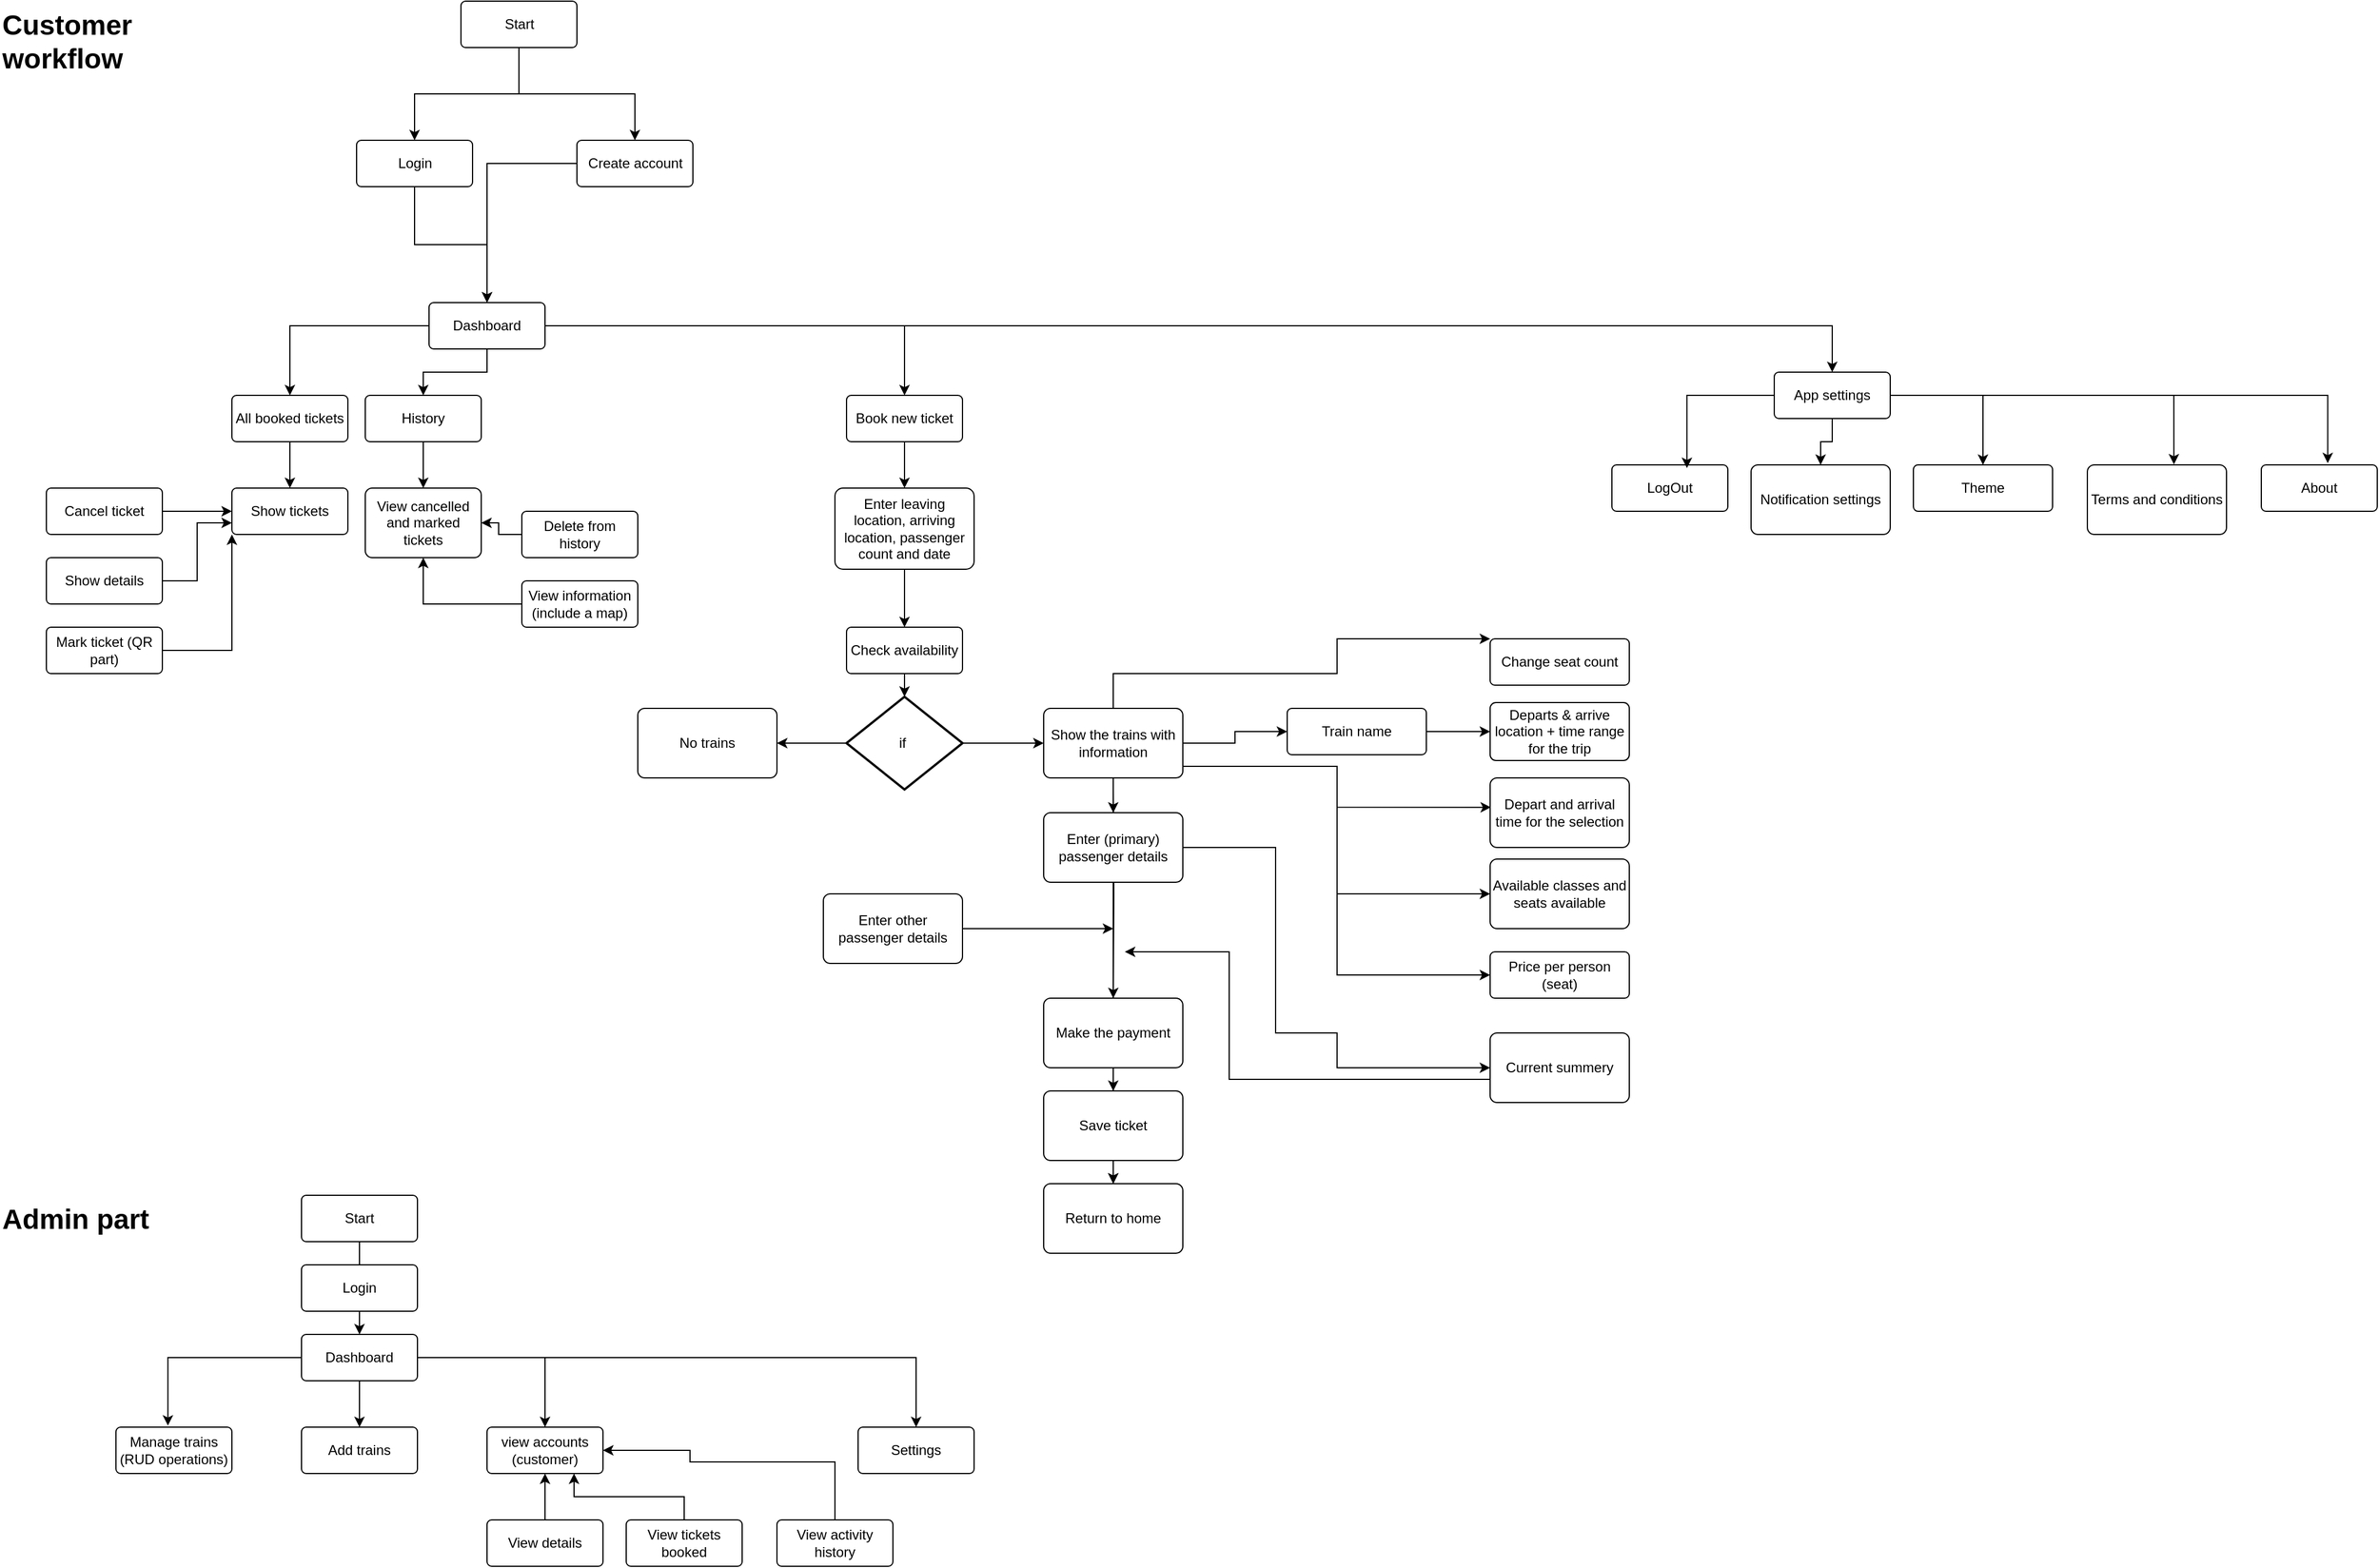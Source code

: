 <mxfile version="28.0.4">
  <diagram name="Page-1" id="0hbDbgDBCHYvoHmBTGHq">
    <mxGraphModel dx="3488" dy="2148" grid="1" gridSize="10" guides="1" tooltips="1" connect="1" arrows="1" fold="1" page="1" pageScale="1" pageWidth="850" pageHeight="1100" math="0" shadow="0">
      <root>
        <mxCell id="0" />
        <mxCell id="1" parent="0" />
        <mxCell id="zpIaBJkbJuNJ4gTKXqP1-1" style="edgeStyle=orthogonalEdgeStyle;rounded=0;orthogonalLoop=1;jettySize=auto;html=1;entryX=0.5;entryY=0;entryDx=0;entryDy=0;" parent="1" source="zpIaBJkbJuNJ4gTKXqP1-3" target="zpIaBJkbJuNJ4gTKXqP1-5" edge="1">
          <mxGeometry relative="1" as="geometry" />
        </mxCell>
        <mxCell id="zpIaBJkbJuNJ4gTKXqP1-2" style="edgeStyle=orthogonalEdgeStyle;rounded=0;orthogonalLoop=1;jettySize=auto;html=1;entryX=0.5;entryY=0;entryDx=0;entryDy=0;" parent="1" source="zpIaBJkbJuNJ4gTKXqP1-3" target="zpIaBJkbJuNJ4gTKXqP1-7" edge="1">
          <mxGeometry relative="1" as="geometry" />
        </mxCell>
        <mxCell id="zpIaBJkbJuNJ4gTKXqP1-3" value="Start" style="rounded=1;arcSize=10;whiteSpace=wrap;html=1;align=center;" parent="1" vertex="1">
          <mxGeometry x="707.5" y="20" width="100" height="40" as="geometry" />
        </mxCell>
        <mxCell id="zpIaBJkbJuNJ4gTKXqP1-4" style="edgeStyle=orthogonalEdgeStyle;rounded=0;orthogonalLoop=1;jettySize=auto;html=1;entryX=0.5;entryY=0;entryDx=0;entryDy=0;" parent="1" source="zpIaBJkbJuNJ4gTKXqP1-5" target="zpIaBJkbJuNJ4gTKXqP1-12" edge="1">
          <mxGeometry relative="1" as="geometry" />
        </mxCell>
        <mxCell id="zpIaBJkbJuNJ4gTKXqP1-5" value="Login" style="rounded=1;arcSize=10;whiteSpace=wrap;html=1;align=center;" parent="1" vertex="1">
          <mxGeometry x="617.5" y="140" width="100" height="40" as="geometry" />
        </mxCell>
        <mxCell id="zpIaBJkbJuNJ4gTKXqP1-6" style="edgeStyle=orthogonalEdgeStyle;rounded=0;orthogonalLoop=1;jettySize=auto;html=1;entryX=0.5;entryY=0;entryDx=0;entryDy=0;" parent="1" source="zpIaBJkbJuNJ4gTKXqP1-7" target="zpIaBJkbJuNJ4gTKXqP1-12" edge="1">
          <mxGeometry relative="1" as="geometry" />
        </mxCell>
        <mxCell id="zpIaBJkbJuNJ4gTKXqP1-7" value="Create account" style="rounded=1;arcSize=10;whiteSpace=wrap;html=1;align=center;" parent="1" vertex="1">
          <mxGeometry x="807.5" y="140" width="100" height="40" as="geometry" />
        </mxCell>
        <mxCell id="zpIaBJkbJuNJ4gTKXqP1-8" style="edgeStyle=orthogonalEdgeStyle;rounded=0;orthogonalLoop=1;jettySize=auto;html=1;entryX=0.5;entryY=0;entryDx=0;entryDy=0;" parent="1" source="zpIaBJkbJuNJ4gTKXqP1-12" target="zpIaBJkbJuNJ4gTKXqP1-14" edge="1">
          <mxGeometry relative="1" as="geometry" />
        </mxCell>
        <mxCell id="zpIaBJkbJuNJ4gTKXqP1-9" style="edgeStyle=orthogonalEdgeStyle;rounded=0;orthogonalLoop=1;jettySize=auto;html=1;entryX=0.5;entryY=0;entryDx=0;entryDy=0;" parent="1" source="zpIaBJkbJuNJ4gTKXqP1-12" target="zpIaBJkbJuNJ4gTKXqP1-16" edge="1">
          <mxGeometry relative="1" as="geometry" />
        </mxCell>
        <mxCell id="zpIaBJkbJuNJ4gTKXqP1-10" style="edgeStyle=orthogonalEdgeStyle;rounded=0;orthogonalLoop=1;jettySize=auto;html=1;entryX=0.5;entryY=0;entryDx=0;entryDy=0;" parent="1" source="zpIaBJkbJuNJ4gTKXqP1-12" target="zpIaBJkbJuNJ4gTKXqP1-18" edge="1">
          <mxGeometry relative="1" as="geometry" />
        </mxCell>
        <mxCell id="zpIaBJkbJuNJ4gTKXqP1-11" style="edgeStyle=orthogonalEdgeStyle;rounded=0;orthogonalLoop=1;jettySize=auto;html=1;entryX=0.5;entryY=0;entryDx=0;entryDy=0;" parent="1" source="zpIaBJkbJuNJ4gTKXqP1-12" target="zpIaBJkbJuNJ4gTKXqP1-21" edge="1">
          <mxGeometry relative="1" as="geometry" />
        </mxCell>
        <mxCell id="zpIaBJkbJuNJ4gTKXqP1-12" value="Dashboard" style="rounded=1;arcSize=10;whiteSpace=wrap;html=1;align=center;" parent="1" vertex="1">
          <mxGeometry x="680" y="280" width="100" height="40" as="geometry" />
        </mxCell>
        <mxCell id="zpIaBJkbJuNJ4gTKXqP1-13" value="" style="edgeStyle=orthogonalEdgeStyle;rounded=0;orthogonalLoop=1;jettySize=auto;html=1;" parent="1" source="zpIaBJkbJuNJ4gTKXqP1-14" target="zpIaBJkbJuNJ4gTKXqP1-22" edge="1">
          <mxGeometry relative="1" as="geometry" />
        </mxCell>
        <mxCell id="zpIaBJkbJuNJ4gTKXqP1-14" value="All booked tickets" style="rounded=1;arcSize=10;whiteSpace=wrap;html=1;align=center;" parent="1" vertex="1">
          <mxGeometry x="510" y="360" width="100" height="40" as="geometry" />
        </mxCell>
        <mxCell id="zpIaBJkbJuNJ4gTKXqP1-15" value="" style="edgeStyle=orthogonalEdgeStyle;rounded=0;orthogonalLoop=1;jettySize=auto;html=1;" parent="1" source="zpIaBJkbJuNJ4gTKXqP1-16" target="zpIaBJkbJuNJ4gTKXqP1-29" edge="1">
          <mxGeometry relative="1" as="geometry" />
        </mxCell>
        <mxCell id="zpIaBJkbJuNJ4gTKXqP1-16" value="History" style="rounded=1;arcSize=10;whiteSpace=wrap;html=1;align=center;" parent="1" vertex="1">
          <mxGeometry x="625" y="360" width="100" height="40" as="geometry" />
        </mxCell>
        <mxCell id="zpIaBJkbJuNJ4gTKXqP1-17" value="" style="edgeStyle=orthogonalEdgeStyle;rounded=0;orthogonalLoop=1;jettySize=auto;html=1;" parent="1" source="zpIaBJkbJuNJ4gTKXqP1-18" target="zpIaBJkbJuNJ4gTKXqP1-35" edge="1">
          <mxGeometry relative="1" as="geometry" />
        </mxCell>
        <mxCell id="zpIaBJkbJuNJ4gTKXqP1-18" value="Book new ticket" style="rounded=1;arcSize=10;whiteSpace=wrap;html=1;align=center;" parent="1" vertex="1">
          <mxGeometry x="1040" y="360" width="100" height="40" as="geometry" />
        </mxCell>
        <mxCell id="zpIaBJkbJuNJ4gTKXqP1-19" value="" style="edgeStyle=orthogonalEdgeStyle;rounded=0;orthogonalLoop=1;jettySize=auto;html=1;" parent="1" source="zpIaBJkbJuNJ4gTKXqP1-21" target="zpIaBJkbJuNJ4gTKXqP1-70" edge="1">
          <mxGeometry relative="1" as="geometry" />
        </mxCell>
        <mxCell id="zpIaBJkbJuNJ4gTKXqP1-20" style="edgeStyle=orthogonalEdgeStyle;rounded=0;orthogonalLoop=1;jettySize=auto;html=1;entryX=0.5;entryY=0;entryDx=0;entryDy=0;" parent="1" source="zpIaBJkbJuNJ4gTKXqP1-21" target="zpIaBJkbJuNJ4gTKXqP1-71" edge="1">
          <mxGeometry relative="1" as="geometry" />
        </mxCell>
        <mxCell id="zpIaBJkbJuNJ4gTKXqP1-21" value="App settings" style="rounded=1;arcSize=10;whiteSpace=wrap;html=1;align=center;" parent="1" vertex="1">
          <mxGeometry x="1840" y="340" width="100" height="40" as="geometry" />
        </mxCell>
        <mxCell id="zpIaBJkbJuNJ4gTKXqP1-22" value="Show tickets" style="rounded=1;arcSize=10;whiteSpace=wrap;html=1;align=center;" parent="1" vertex="1">
          <mxGeometry x="510" y="440" width="100" height="40" as="geometry" />
        </mxCell>
        <mxCell id="zpIaBJkbJuNJ4gTKXqP1-23" value="" style="edgeStyle=orthogonalEdgeStyle;rounded=0;orthogonalLoop=1;jettySize=auto;html=1;" parent="1" source="zpIaBJkbJuNJ4gTKXqP1-24" target="zpIaBJkbJuNJ4gTKXqP1-22" edge="1">
          <mxGeometry relative="1" as="geometry" />
        </mxCell>
        <mxCell id="zpIaBJkbJuNJ4gTKXqP1-24" value="Cancel ticket" style="rounded=1;arcSize=10;whiteSpace=wrap;html=1;align=center;" parent="1" vertex="1">
          <mxGeometry x="350" y="440" width="100" height="40" as="geometry" />
        </mxCell>
        <mxCell id="zpIaBJkbJuNJ4gTKXqP1-25" style="edgeStyle=orthogonalEdgeStyle;rounded=0;orthogonalLoop=1;jettySize=auto;html=1;entryX=0;entryY=0.75;entryDx=0;entryDy=0;" parent="1" source="zpIaBJkbJuNJ4gTKXqP1-26" target="zpIaBJkbJuNJ4gTKXqP1-22" edge="1">
          <mxGeometry relative="1" as="geometry" />
        </mxCell>
        <mxCell id="zpIaBJkbJuNJ4gTKXqP1-26" value="Show details" style="rounded=1;arcSize=10;whiteSpace=wrap;html=1;align=center;" parent="1" vertex="1">
          <mxGeometry x="350" y="500" width="100" height="40" as="geometry" />
        </mxCell>
        <mxCell id="zpIaBJkbJuNJ4gTKXqP1-27" style="edgeStyle=orthogonalEdgeStyle;rounded=0;orthogonalLoop=1;jettySize=auto;html=1;entryX=0;entryY=1;entryDx=0;entryDy=0;" parent="1" source="zpIaBJkbJuNJ4gTKXqP1-28" target="zpIaBJkbJuNJ4gTKXqP1-22" edge="1">
          <mxGeometry relative="1" as="geometry" />
        </mxCell>
        <mxCell id="zpIaBJkbJuNJ4gTKXqP1-28" value="Mark ticket (QR part)" style="rounded=1;arcSize=10;whiteSpace=wrap;html=1;align=center;" parent="1" vertex="1">
          <mxGeometry x="350" y="560" width="100" height="40" as="geometry" />
        </mxCell>
        <mxCell id="zpIaBJkbJuNJ4gTKXqP1-29" value="View cancelled and marked tickets" style="rounded=1;arcSize=10;whiteSpace=wrap;html=1;align=center;" parent="1" vertex="1">
          <mxGeometry x="625" y="440" width="100" height="60" as="geometry" />
        </mxCell>
        <mxCell id="zpIaBJkbJuNJ4gTKXqP1-30" value="" style="edgeStyle=orthogonalEdgeStyle;rounded=0;orthogonalLoop=1;jettySize=auto;html=1;" parent="1" source="zpIaBJkbJuNJ4gTKXqP1-31" target="zpIaBJkbJuNJ4gTKXqP1-29" edge="1">
          <mxGeometry relative="1" as="geometry" />
        </mxCell>
        <mxCell id="zpIaBJkbJuNJ4gTKXqP1-31" value="Delete from history" style="rounded=1;arcSize=10;whiteSpace=wrap;html=1;align=center;" parent="1" vertex="1">
          <mxGeometry x="760" y="460" width="100" height="40" as="geometry" />
        </mxCell>
        <mxCell id="zpIaBJkbJuNJ4gTKXqP1-32" style="edgeStyle=orthogonalEdgeStyle;rounded=0;orthogonalLoop=1;jettySize=auto;html=1;entryX=0.5;entryY=1;entryDx=0;entryDy=0;" parent="1" source="zpIaBJkbJuNJ4gTKXqP1-33" target="zpIaBJkbJuNJ4gTKXqP1-29" edge="1">
          <mxGeometry relative="1" as="geometry" />
        </mxCell>
        <mxCell id="zpIaBJkbJuNJ4gTKXqP1-33" value="View information (include a map)" style="rounded=1;arcSize=10;whiteSpace=wrap;html=1;align=center;" parent="1" vertex="1">
          <mxGeometry x="760" y="520" width="100" height="40" as="geometry" />
        </mxCell>
        <mxCell id="zpIaBJkbJuNJ4gTKXqP1-34" value="" style="edgeStyle=orthogonalEdgeStyle;rounded=0;orthogonalLoop=1;jettySize=auto;html=1;" parent="1" source="zpIaBJkbJuNJ4gTKXqP1-35" target="zpIaBJkbJuNJ4gTKXqP1-37" edge="1">
          <mxGeometry relative="1" as="geometry" />
        </mxCell>
        <mxCell id="zpIaBJkbJuNJ4gTKXqP1-35" value="Enter leaving location, arriving location, passenger count and date" style="rounded=1;arcSize=10;whiteSpace=wrap;html=1;align=center;" parent="1" vertex="1">
          <mxGeometry x="1030" y="440" width="120" height="70" as="geometry" />
        </mxCell>
        <mxCell id="zpIaBJkbJuNJ4gTKXqP1-36" value="" style="edgeStyle=orthogonalEdgeStyle;rounded=0;orthogonalLoop=1;jettySize=auto;html=1;" parent="1" source="zpIaBJkbJuNJ4gTKXqP1-37" target="zpIaBJkbJuNJ4gTKXqP1-40" edge="1">
          <mxGeometry relative="1" as="geometry" />
        </mxCell>
        <mxCell id="zpIaBJkbJuNJ4gTKXqP1-37" value="Check availability" style="rounded=1;arcSize=10;whiteSpace=wrap;html=1;align=center;" parent="1" vertex="1">
          <mxGeometry x="1040" y="560" width="100" height="40" as="geometry" />
        </mxCell>
        <mxCell id="zpIaBJkbJuNJ4gTKXqP1-38" value="" style="edgeStyle=orthogonalEdgeStyle;rounded=0;orthogonalLoop=1;jettySize=auto;html=1;" parent="1" source="zpIaBJkbJuNJ4gTKXqP1-40" target="zpIaBJkbJuNJ4gTKXqP1-47" edge="1">
          <mxGeometry relative="1" as="geometry" />
        </mxCell>
        <mxCell id="zpIaBJkbJuNJ4gTKXqP1-39" value="" style="edgeStyle=orthogonalEdgeStyle;rounded=0;orthogonalLoop=1;jettySize=auto;html=1;" parent="1" source="zpIaBJkbJuNJ4gTKXqP1-40" target="zpIaBJkbJuNJ4gTKXqP1-48" edge="1">
          <mxGeometry relative="1" as="geometry" />
        </mxCell>
        <mxCell id="zpIaBJkbJuNJ4gTKXqP1-40" value="if&amp;nbsp;" style="strokeWidth=2;html=1;shape=mxgraph.flowchart.decision;whiteSpace=wrap;" parent="1" vertex="1">
          <mxGeometry x="1040" y="620" width="100" height="80" as="geometry" />
        </mxCell>
        <mxCell id="zpIaBJkbJuNJ4gTKXqP1-41" value="" style="edgeStyle=orthogonalEdgeStyle;rounded=0;orthogonalLoop=1;jettySize=auto;html=1;" parent="1" source="zpIaBJkbJuNJ4gTKXqP1-47" target="zpIaBJkbJuNJ4gTKXqP1-52" edge="1">
          <mxGeometry relative="1" as="geometry" />
        </mxCell>
        <mxCell id="zpIaBJkbJuNJ4gTKXqP1-42" style="edgeStyle=orthogonalEdgeStyle;rounded=0;orthogonalLoop=1;jettySize=auto;html=1;entryX=0;entryY=0.5;entryDx=0;entryDy=0;" parent="1" source="zpIaBJkbJuNJ4gTKXqP1-47" target="zpIaBJkbJuNJ4gTKXqP1-59" edge="1">
          <mxGeometry relative="1" as="geometry" />
        </mxCell>
        <mxCell id="zpIaBJkbJuNJ4gTKXqP1-43" style="edgeStyle=orthogonalEdgeStyle;rounded=0;orthogonalLoop=1;jettySize=auto;html=1;entryX=0.006;entryY=0.422;entryDx=0;entryDy=0;entryPerimeter=0;" parent="1" source="zpIaBJkbJuNJ4gTKXqP1-47" target="zpIaBJkbJuNJ4gTKXqP1-61" edge="1">
          <mxGeometry relative="1" as="geometry">
            <mxPoint x="1530" y="750" as="targetPoint" />
            <Array as="points">
              <mxPoint x="1463" y="680" />
              <mxPoint x="1463" y="715" />
            </Array>
          </mxGeometry>
        </mxCell>
        <mxCell id="zpIaBJkbJuNJ4gTKXqP1-44" style="edgeStyle=orthogonalEdgeStyle;rounded=0;orthogonalLoop=1;jettySize=auto;html=1;entryX=0;entryY=0.5;entryDx=0;entryDy=0;" parent="1" source="zpIaBJkbJuNJ4gTKXqP1-47" target="zpIaBJkbJuNJ4gTKXqP1-62" edge="1">
          <mxGeometry relative="1" as="geometry">
            <Array as="points">
              <mxPoint x="1463" y="680" />
              <mxPoint x="1463" y="790" />
            </Array>
          </mxGeometry>
        </mxCell>
        <mxCell id="zpIaBJkbJuNJ4gTKXqP1-45" style="edgeStyle=orthogonalEdgeStyle;rounded=0;orthogonalLoop=1;jettySize=auto;html=1;entryX=0;entryY=0.5;entryDx=0;entryDy=0;" parent="1" source="zpIaBJkbJuNJ4gTKXqP1-47" target="zpIaBJkbJuNJ4gTKXqP1-63" edge="1">
          <mxGeometry relative="1" as="geometry">
            <Array as="points">
              <mxPoint x="1463" y="680" />
              <mxPoint x="1463" y="860" />
            </Array>
          </mxGeometry>
        </mxCell>
        <mxCell id="zpIaBJkbJuNJ4gTKXqP1-46" style="edgeStyle=orthogonalEdgeStyle;rounded=0;orthogonalLoop=1;jettySize=auto;html=1;" parent="1" source="zpIaBJkbJuNJ4gTKXqP1-47" target="zpIaBJkbJuNJ4gTKXqP1-64" edge="1">
          <mxGeometry relative="1" as="geometry">
            <Array as="points">
              <mxPoint x="1270" y="600" />
              <mxPoint x="1463" y="600" />
              <mxPoint x="1463" y="570" />
            </Array>
          </mxGeometry>
        </mxCell>
        <mxCell id="zpIaBJkbJuNJ4gTKXqP1-47" value="Show the trains with information" style="rounded=1;arcSize=10;whiteSpace=wrap;html=1;align=center;" parent="1" vertex="1">
          <mxGeometry x="1210" y="630" width="120" height="60" as="geometry" />
        </mxCell>
        <mxCell id="zpIaBJkbJuNJ4gTKXqP1-48" value="No trains" style="rounded=1;arcSize=10;whiteSpace=wrap;html=1;align=center;" parent="1" vertex="1">
          <mxGeometry x="860" y="630" width="120" height="60" as="geometry" />
        </mxCell>
        <mxCell id="zpIaBJkbJuNJ4gTKXqP1-49" value="" style="edgeStyle=orthogonalEdgeStyle;rounded=0;orthogonalLoop=1;jettySize=auto;html=1;" parent="1" target="zpIaBJkbJuNJ4gTKXqP1-54" edge="1">
          <mxGeometry relative="1" as="geometry">
            <mxPoint x="1270" y="700" as="sourcePoint" />
          </mxGeometry>
        </mxCell>
        <mxCell id="zpIaBJkbJuNJ4gTKXqP1-50" value="" style="edgeStyle=orthogonalEdgeStyle;rounded=0;orthogonalLoop=1;jettySize=auto;html=1;" parent="1" source="zpIaBJkbJuNJ4gTKXqP1-52" target="zpIaBJkbJuNJ4gTKXqP1-56" edge="1">
          <mxGeometry relative="1" as="geometry" />
        </mxCell>
        <mxCell id="zpIaBJkbJuNJ4gTKXqP1-51" style="edgeStyle=orthogonalEdgeStyle;rounded=0;orthogonalLoop=1;jettySize=auto;html=1;entryX=0;entryY=0.5;entryDx=0;entryDy=0;" parent="1" source="zpIaBJkbJuNJ4gTKXqP1-52" target="zpIaBJkbJuNJ4gTKXqP1-66" edge="1">
          <mxGeometry relative="1" as="geometry">
            <Array as="points">
              <mxPoint x="1410" y="750" />
              <mxPoint x="1410" y="910" />
              <mxPoint x="1463" y="910" />
              <mxPoint x="1463" y="940" />
            </Array>
          </mxGeometry>
        </mxCell>
        <mxCell id="zpIaBJkbJuNJ4gTKXqP1-52" value="Enter (primary) passenger details" style="rounded=1;arcSize=10;whiteSpace=wrap;html=1;align=center;" parent="1" vertex="1">
          <mxGeometry x="1210" y="720" width="120" height="60" as="geometry" />
        </mxCell>
        <mxCell id="zpIaBJkbJuNJ4gTKXqP1-53" value="" style="edgeStyle=orthogonalEdgeStyle;rounded=0;orthogonalLoop=1;jettySize=auto;html=1;" parent="1" source="zpIaBJkbJuNJ4gTKXqP1-54" target="zpIaBJkbJuNJ4gTKXqP1-57" edge="1">
          <mxGeometry relative="1" as="geometry" />
        </mxCell>
        <mxCell id="zpIaBJkbJuNJ4gTKXqP1-54" value="Make the payment" style="rounded=1;arcSize=10;whiteSpace=wrap;html=1;align=center;" parent="1" vertex="1">
          <mxGeometry x="1210" y="880" width="120" height="60" as="geometry" />
        </mxCell>
        <mxCell id="zpIaBJkbJuNJ4gTKXqP1-55" value="" style="edgeStyle=orthogonalEdgeStyle;rounded=0;orthogonalLoop=1;jettySize=auto;html=1;" parent="1" source="zpIaBJkbJuNJ4gTKXqP1-56" target="zpIaBJkbJuNJ4gTKXqP1-57" edge="1">
          <mxGeometry relative="1" as="geometry" />
        </mxCell>
        <mxCell id="zpIaBJkbJuNJ4gTKXqP1-56" value="Save ticket" style="rounded=1;arcSize=10;whiteSpace=wrap;html=1;align=center;" parent="1" vertex="1">
          <mxGeometry x="1210" y="960" width="120" height="60" as="geometry" />
        </mxCell>
        <mxCell id="zpIaBJkbJuNJ4gTKXqP1-57" value="Return to home" style="rounded=1;arcSize=10;whiteSpace=wrap;html=1;align=center;" parent="1" vertex="1">
          <mxGeometry x="1210" y="1040" width="120" height="60" as="geometry" />
        </mxCell>
        <mxCell id="zpIaBJkbJuNJ4gTKXqP1-58" value="" style="edgeStyle=orthogonalEdgeStyle;rounded=0;orthogonalLoop=1;jettySize=auto;html=1;" parent="1" source="zpIaBJkbJuNJ4gTKXqP1-59" target="zpIaBJkbJuNJ4gTKXqP1-60" edge="1">
          <mxGeometry relative="1" as="geometry" />
        </mxCell>
        <mxCell id="zpIaBJkbJuNJ4gTKXqP1-59" value="Train name" style="rounded=1;arcSize=10;whiteSpace=wrap;html=1;align=center;" parent="1" vertex="1">
          <mxGeometry x="1420" y="630" width="120" height="40" as="geometry" />
        </mxCell>
        <mxCell id="zpIaBJkbJuNJ4gTKXqP1-60" value="Departs &amp;amp; arrive location + time range for the trip" style="rounded=1;arcSize=10;whiteSpace=wrap;html=1;align=center;" parent="1" vertex="1">
          <mxGeometry x="1595" y="625" width="120" height="50" as="geometry" />
        </mxCell>
        <mxCell id="zpIaBJkbJuNJ4gTKXqP1-61" value="Depart and arrival time for the selection" style="rounded=1;arcSize=10;whiteSpace=wrap;html=1;align=center;" parent="1" vertex="1">
          <mxGeometry x="1595" y="690" width="120" height="60" as="geometry" />
        </mxCell>
        <mxCell id="zpIaBJkbJuNJ4gTKXqP1-62" value="Available classes and seats available" style="rounded=1;arcSize=10;whiteSpace=wrap;html=1;align=center;" parent="1" vertex="1">
          <mxGeometry x="1595" y="760" width="120" height="60" as="geometry" />
        </mxCell>
        <mxCell id="zpIaBJkbJuNJ4gTKXqP1-63" value="Price per person (seat)" style="rounded=1;arcSize=10;whiteSpace=wrap;html=1;align=center;" parent="1" vertex="1">
          <mxGeometry x="1595" y="840" width="120" height="40" as="geometry" />
        </mxCell>
        <mxCell id="zpIaBJkbJuNJ4gTKXqP1-64" value="Change seat count" style="rounded=1;arcSize=10;whiteSpace=wrap;html=1;align=center;" parent="1" vertex="1">
          <mxGeometry x="1595" y="570" width="120" height="40" as="geometry" />
        </mxCell>
        <mxCell id="zpIaBJkbJuNJ4gTKXqP1-65" style="edgeStyle=orthogonalEdgeStyle;rounded=0;orthogonalLoop=1;jettySize=auto;html=1;" parent="1" edge="1">
          <mxGeometry relative="1" as="geometry">
            <mxPoint x="1280" y="840" as="targetPoint" />
            <mxPoint x="1595" y="950" as="sourcePoint" />
            <Array as="points">
              <mxPoint x="1370" y="950" />
              <mxPoint x="1370" y="840" />
            </Array>
          </mxGeometry>
        </mxCell>
        <mxCell id="zpIaBJkbJuNJ4gTKXqP1-66" value="Current summery" style="rounded=1;arcSize=10;whiteSpace=wrap;html=1;align=center;" parent="1" vertex="1">
          <mxGeometry x="1595" y="910" width="120" height="60" as="geometry" />
        </mxCell>
        <mxCell id="zpIaBJkbJuNJ4gTKXqP1-67" style="edgeStyle=orthogonalEdgeStyle;rounded=0;orthogonalLoop=1;jettySize=auto;html=1;" parent="1" source="zpIaBJkbJuNJ4gTKXqP1-68" edge="1">
          <mxGeometry relative="1" as="geometry">
            <mxPoint x="1270.0" y="820" as="targetPoint" />
          </mxGeometry>
        </mxCell>
        <mxCell id="zpIaBJkbJuNJ4gTKXqP1-68" value="Enter other passenger details" style="rounded=1;arcSize=10;whiteSpace=wrap;html=1;align=center;" parent="1" vertex="1">
          <mxGeometry x="1020" y="790" width="120" height="60" as="geometry" />
        </mxCell>
        <mxCell id="zpIaBJkbJuNJ4gTKXqP1-69" value="LogOut" style="rounded=1;arcSize=10;whiteSpace=wrap;html=1;align=center;" parent="1" vertex="1">
          <mxGeometry x="1700" y="420" width="100" height="40" as="geometry" />
        </mxCell>
        <mxCell id="zpIaBJkbJuNJ4gTKXqP1-70" value="Notification settings" style="rounded=1;arcSize=10;whiteSpace=wrap;html=1;align=center;" parent="1" vertex="1">
          <mxGeometry x="1820" y="420" width="120" height="60" as="geometry" />
        </mxCell>
        <mxCell id="zpIaBJkbJuNJ4gTKXqP1-71" value="Theme" style="rounded=1;arcSize=10;whiteSpace=wrap;html=1;align=center;" parent="1" vertex="1">
          <mxGeometry x="1960" y="420" width="120" height="40" as="geometry" />
        </mxCell>
        <mxCell id="zpIaBJkbJuNJ4gTKXqP1-72" value="Terms and conditions" style="rounded=1;arcSize=10;whiteSpace=wrap;html=1;align=center;" parent="1" vertex="1">
          <mxGeometry x="2110" y="420" width="120" height="60" as="geometry" />
        </mxCell>
        <mxCell id="zpIaBJkbJuNJ4gTKXqP1-73" value="About" style="rounded=1;arcSize=10;whiteSpace=wrap;html=1;align=center;" parent="1" vertex="1">
          <mxGeometry x="2260" y="420" width="100" height="40" as="geometry" />
        </mxCell>
        <mxCell id="zpIaBJkbJuNJ4gTKXqP1-74" style="edgeStyle=orthogonalEdgeStyle;rounded=0;orthogonalLoop=1;jettySize=auto;html=1;entryX=0.647;entryY=0.068;entryDx=0;entryDy=0;entryPerimeter=0;" parent="1" source="zpIaBJkbJuNJ4gTKXqP1-21" target="zpIaBJkbJuNJ4gTKXqP1-69" edge="1">
          <mxGeometry relative="1" as="geometry" />
        </mxCell>
        <mxCell id="zpIaBJkbJuNJ4gTKXqP1-75" style="edgeStyle=orthogonalEdgeStyle;rounded=0;orthogonalLoop=1;jettySize=auto;html=1;entryX=0.622;entryY=-0.007;entryDx=0;entryDy=0;entryPerimeter=0;" parent="1" source="zpIaBJkbJuNJ4gTKXqP1-21" target="zpIaBJkbJuNJ4gTKXqP1-72" edge="1">
          <mxGeometry relative="1" as="geometry" />
        </mxCell>
        <mxCell id="zpIaBJkbJuNJ4gTKXqP1-76" style="edgeStyle=orthogonalEdgeStyle;rounded=0;orthogonalLoop=1;jettySize=auto;html=1;entryX=0.573;entryY=-0.037;entryDx=0;entryDy=0;entryPerimeter=0;" parent="1" source="zpIaBJkbJuNJ4gTKXqP1-21" target="zpIaBJkbJuNJ4gTKXqP1-73" edge="1">
          <mxGeometry relative="1" as="geometry" />
        </mxCell>
        <mxCell id="zpIaBJkbJuNJ4gTKXqP1-77" value="&lt;h1 style=&quot;margin-top: 0px;&quot;&gt;Customer workflow&lt;/h1&gt;" style="text;html=1;whiteSpace=wrap;overflow=hidden;rounded=0;" parent="1" vertex="1">
          <mxGeometry x="310" y="20" width="180" height="70" as="geometry" />
        </mxCell>
        <mxCell id="F-ULbswy7or0W5wsuuDO-1" value="&lt;h1 style=&quot;margin-top: 0px;&quot;&gt;Admin part&lt;/h1&gt;" style="text;html=1;whiteSpace=wrap;overflow=hidden;rounded=0;" vertex="1" parent="1">
          <mxGeometry x="310" y="1050" width="180" height="50" as="geometry" />
        </mxCell>
        <mxCell id="F-ULbswy7or0W5wsuuDO-2" value="" style="edgeStyle=orthogonalEdgeStyle;rounded=0;orthogonalLoop=1;jettySize=auto;html=1;" edge="1" parent="1" source="F-ULbswy7or0W5wsuuDO-3" target="F-ULbswy7or0W5wsuuDO-8">
          <mxGeometry relative="1" as="geometry" />
        </mxCell>
        <mxCell id="F-ULbswy7or0W5wsuuDO-3" value="Start" style="rounded=1;arcSize=10;whiteSpace=wrap;html=1;align=center;" vertex="1" parent="1">
          <mxGeometry x="570" y="1050" width="100" height="40" as="geometry" />
        </mxCell>
        <mxCell id="F-ULbswy7or0W5wsuuDO-4" value="Login" style="rounded=1;arcSize=10;whiteSpace=wrap;html=1;align=center;" vertex="1" parent="1">
          <mxGeometry x="570" y="1110" width="100" height="40" as="geometry" />
        </mxCell>
        <mxCell id="F-ULbswy7or0W5wsuuDO-5" value="" style="edgeStyle=orthogonalEdgeStyle;rounded=0;orthogonalLoop=1;jettySize=auto;html=1;" edge="1" parent="1" source="F-ULbswy7or0W5wsuuDO-8" target="F-ULbswy7or0W5wsuuDO-9">
          <mxGeometry relative="1" as="geometry" />
        </mxCell>
        <mxCell id="F-ULbswy7or0W5wsuuDO-6" style="edgeStyle=orthogonalEdgeStyle;rounded=0;orthogonalLoop=1;jettySize=auto;html=1;entryX=0.5;entryY=0;entryDx=0;entryDy=0;" edge="1" parent="1" source="F-ULbswy7or0W5wsuuDO-8" target="F-ULbswy7or0W5wsuuDO-11">
          <mxGeometry relative="1" as="geometry" />
        </mxCell>
        <mxCell id="F-ULbswy7or0W5wsuuDO-7" style="edgeStyle=orthogonalEdgeStyle;rounded=0;orthogonalLoop=1;jettySize=auto;html=1;entryX=0.5;entryY=0;entryDx=0;entryDy=0;" edge="1" parent="1" source="F-ULbswy7or0W5wsuuDO-8" target="F-ULbswy7or0W5wsuuDO-19">
          <mxGeometry relative="1" as="geometry" />
        </mxCell>
        <mxCell id="F-ULbswy7or0W5wsuuDO-8" value="Dashboard" style="rounded=1;arcSize=10;whiteSpace=wrap;html=1;align=center;" vertex="1" parent="1">
          <mxGeometry x="570" y="1170" width="100" height="40" as="geometry" />
        </mxCell>
        <mxCell id="F-ULbswy7or0W5wsuuDO-9" value="Add trains" style="rounded=1;arcSize=10;whiteSpace=wrap;html=1;align=center;" vertex="1" parent="1">
          <mxGeometry x="570" y="1250" width="100" height="40" as="geometry" />
        </mxCell>
        <mxCell id="F-ULbswy7or0W5wsuuDO-10" value="Manage trains (RUD operations)" style="rounded=1;arcSize=10;whiteSpace=wrap;html=1;align=center;" vertex="1" parent="1">
          <mxGeometry x="410" y="1250" width="100" height="40" as="geometry" />
        </mxCell>
        <mxCell id="F-ULbswy7or0W5wsuuDO-11" value="view accounts (customer)" style="rounded=1;arcSize=10;whiteSpace=wrap;html=1;align=center;" vertex="1" parent="1">
          <mxGeometry x="730" y="1250" width="100" height="40" as="geometry" />
        </mxCell>
        <mxCell id="F-ULbswy7or0W5wsuuDO-12" value="" style="edgeStyle=orthogonalEdgeStyle;rounded=0;orthogonalLoop=1;jettySize=auto;html=1;" edge="1" parent="1" source="F-ULbswy7or0W5wsuuDO-13" target="F-ULbswy7or0W5wsuuDO-11">
          <mxGeometry relative="1" as="geometry" />
        </mxCell>
        <mxCell id="F-ULbswy7or0W5wsuuDO-13" value="View details" style="rounded=1;arcSize=10;whiteSpace=wrap;html=1;align=center;" vertex="1" parent="1">
          <mxGeometry x="730" y="1330" width="100" height="40" as="geometry" />
        </mxCell>
        <mxCell id="F-ULbswy7or0W5wsuuDO-14" style="edgeStyle=orthogonalEdgeStyle;rounded=0;orthogonalLoop=1;jettySize=auto;html=1;entryX=0.75;entryY=1;entryDx=0;entryDy=0;" edge="1" parent="1" source="F-ULbswy7or0W5wsuuDO-15" target="F-ULbswy7or0W5wsuuDO-11">
          <mxGeometry relative="1" as="geometry">
            <Array as="points">
              <mxPoint x="900" y="1310" />
              <mxPoint x="805" y="1310" />
            </Array>
          </mxGeometry>
        </mxCell>
        <mxCell id="F-ULbswy7or0W5wsuuDO-15" value="View tickets booked" style="rounded=1;arcSize=10;whiteSpace=wrap;html=1;align=center;" vertex="1" parent="1">
          <mxGeometry x="850" y="1330" width="100" height="40" as="geometry" />
        </mxCell>
        <mxCell id="F-ULbswy7or0W5wsuuDO-16" style="edgeStyle=orthogonalEdgeStyle;rounded=0;orthogonalLoop=1;jettySize=auto;html=1;entryX=1;entryY=0.5;entryDx=0;entryDy=0;" edge="1" parent="1" source="F-ULbswy7or0W5wsuuDO-17" target="F-ULbswy7or0W5wsuuDO-11">
          <mxGeometry relative="1" as="geometry">
            <Array as="points">
              <mxPoint x="1030" y="1280" />
              <mxPoint x="905" y="1280" />
              <mxPoint x="905" y="1270" />
            </Array>
          </mxGeometry>
        </mxCell>
        <mxCell id="F-ULbswy7or0W5wsuuDO-17" value="View activity history" style="rounded=1;arcSize=10;whiteSpace=wrap;html=1;align=center;" vertex="1" parent="1">
          <mxGeometry x="980" y="1330" width="100" height="40" as="geometry" />
        </mxCell>
        <mxCell id="F-ULbswy7or0W5wsuuDO-18" style="edgeStyle=orthogonalEdgeStyle;rounded=0;orthogonalLoop=1;jettySize=auto;html=1;entryX=0.448;entryY=-0.033;entryDx=0;entryDy=0;entryPerimeter=0;" edge="1" parent="1" source="F-ULbswy7or0W5wsuuDO-8" target="F-ULbswy7or0W5wsuuDO-10">
          <mxGeometry relative="1" as="geometry" />
        </mxCell>
        <mxCell id="F-ULbswy7or0W5wsuuDO-19" value="Settings" style="rounded=1;arcSize=10;whiteSpace=wrap;html=1;align=center;" vertex="1" parent="1">
          <mxGeometry x="1050" y="1250" width="100" height="40" as="geometry" />
        </mxCell>
      </root>
    </mxGraphModel>
  </diagram>
</mxfile>
